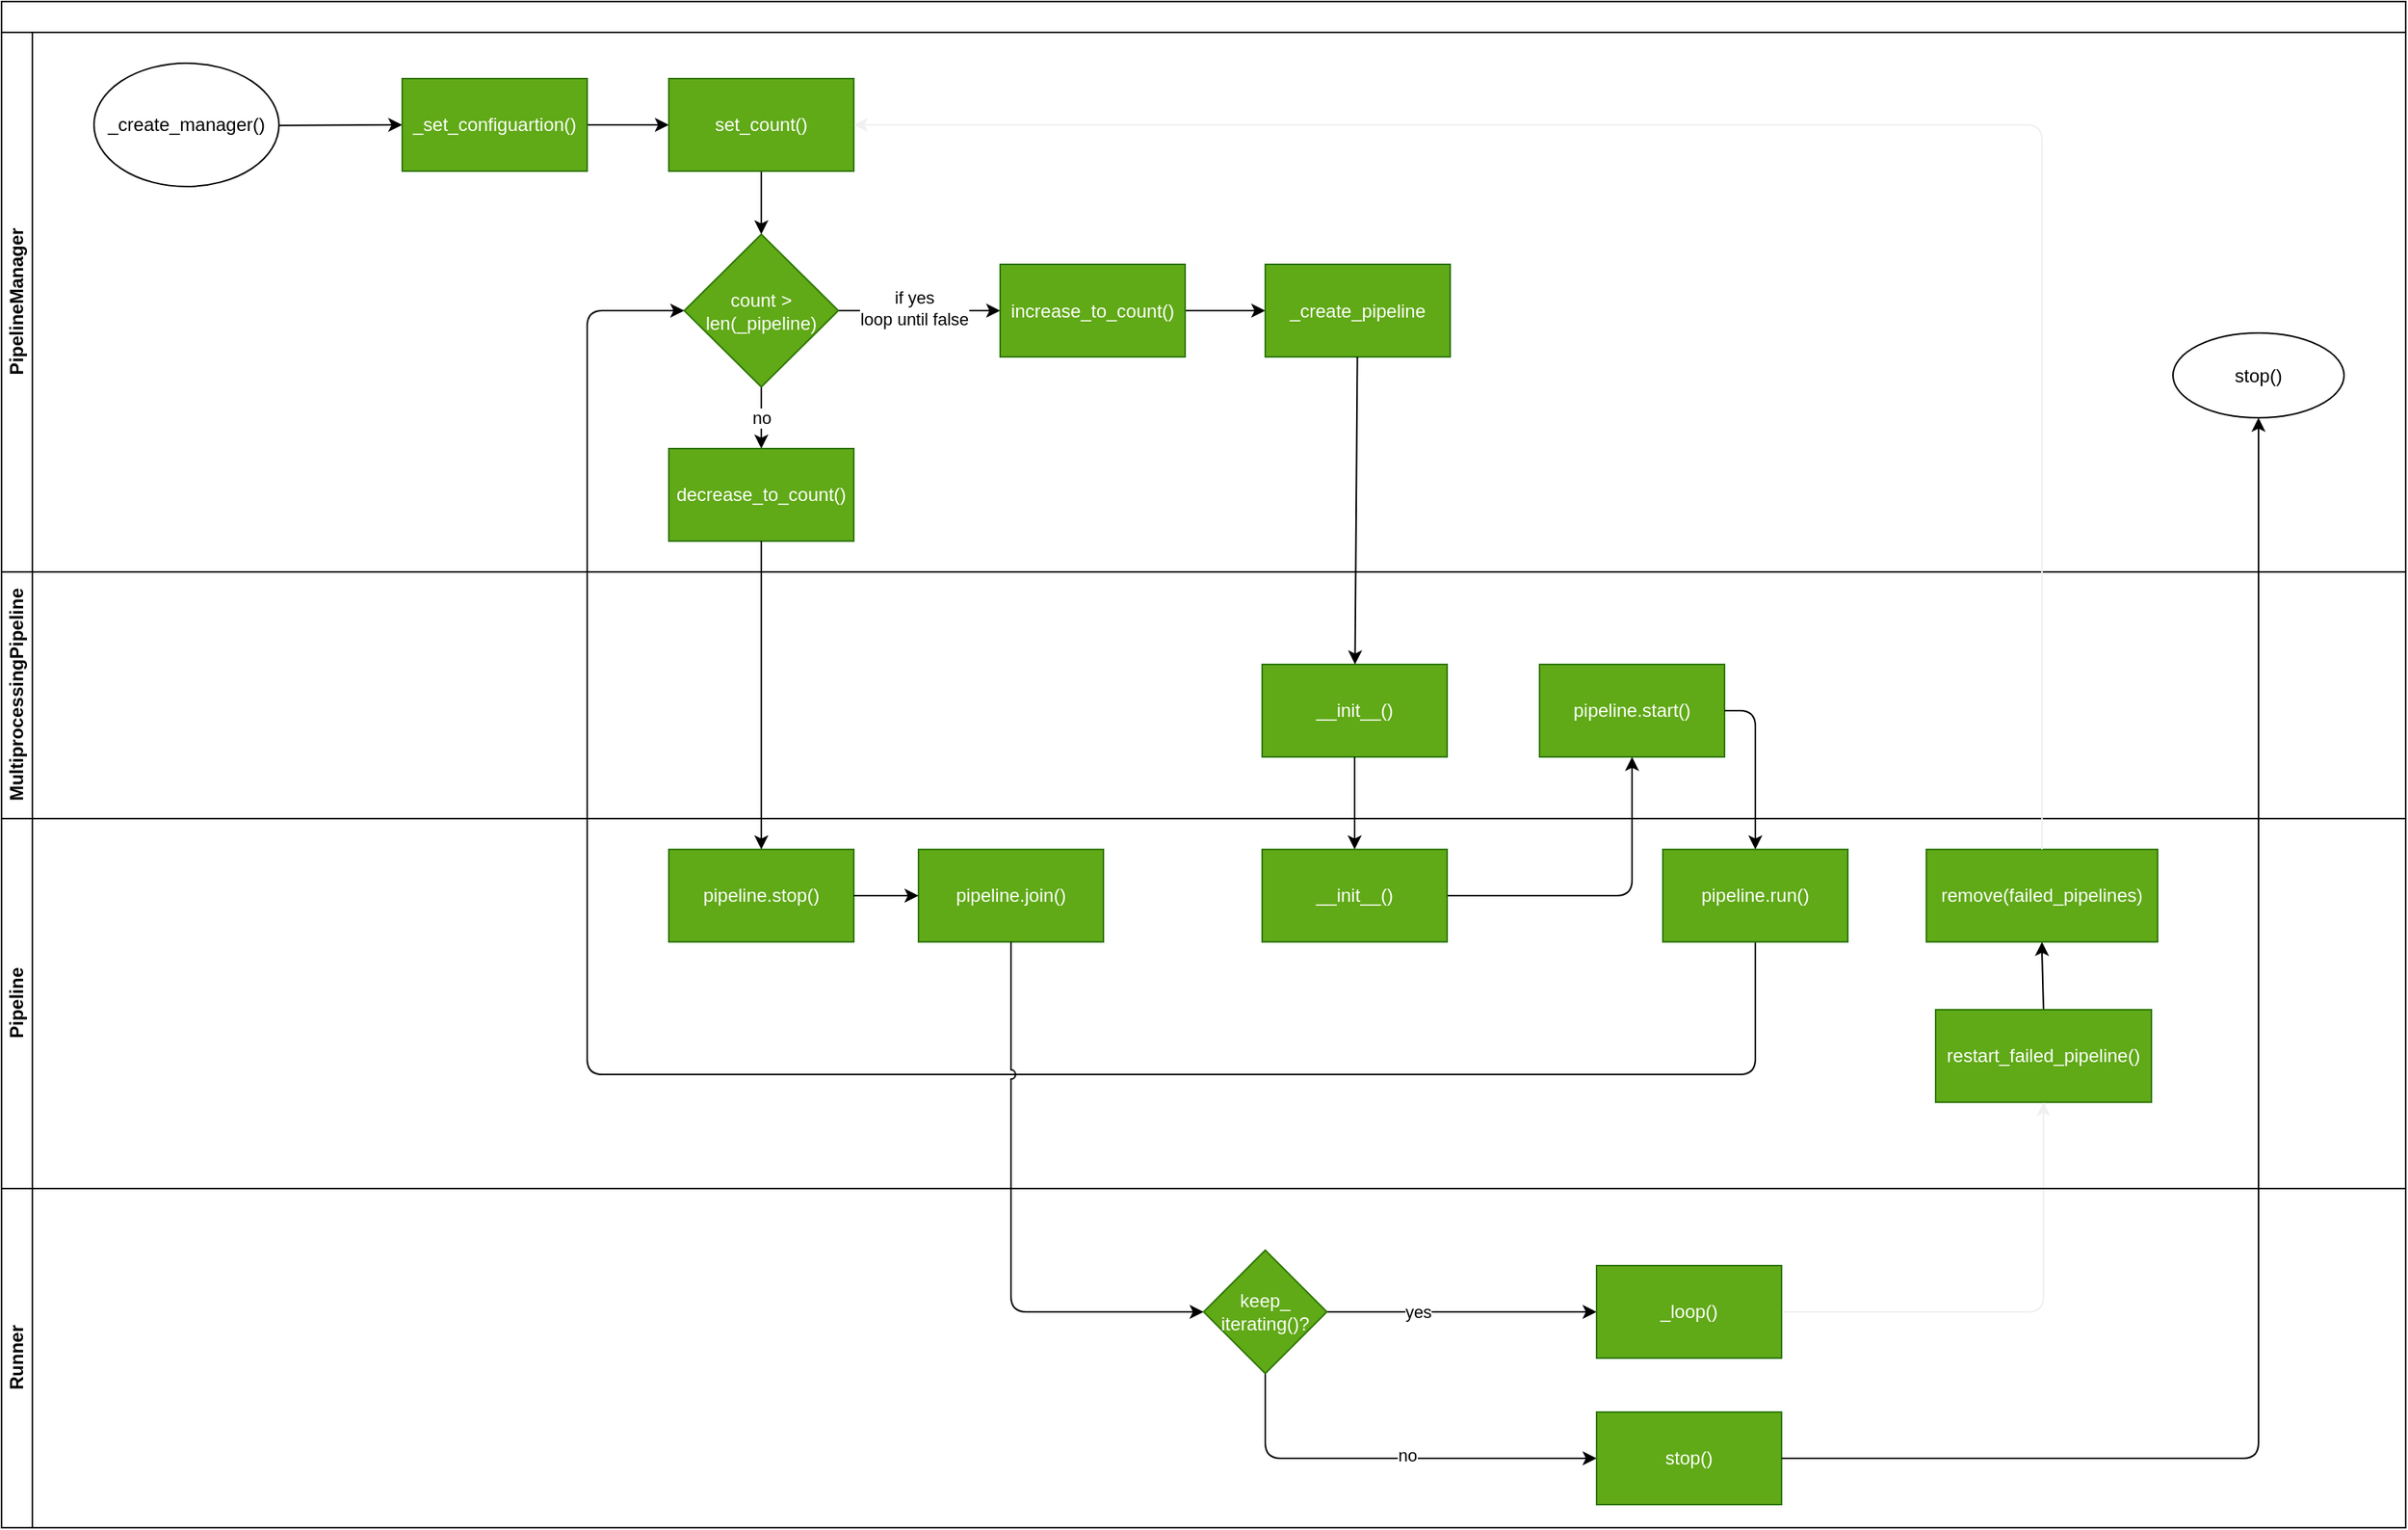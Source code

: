 <mxfile>
    <diagram id="SRfpee8Bwv2kgKTGE94v" name="Page-1">
        <mxGraphModel dx="1664" dy="1126" grid="1" gridSize="10" guides="1" tooltips="1" connect="1" arrows="1" fold="1" page="1" pageScale="1" pageWidth="850" pageHeight="1100" math="0" shadow="0">
            <root>
                <mxCell id="0"/>
                <mxCell id="1" parent="0"/>
                <mxCell id="9" value="" style="swimlane;html=1;childLayout=stackLayout;resizeParent=1;resizeParentMax=0;horizontal=1;startSize=20;horizontalStack=0;whiteSpace=wrap;" parent="1" vertex="1">
                    <mxGeometry x="11" y="15" width="1560" height="990" as="geometry"/>
                </mxCell>
                <mxCell id="10" value="PipelineManager" style="swimlane;html=1;startSize=20;horizontal=0;" parent="9" vertex="1">
                    <mxGeometry y="20" width="1560" height="350" as="geometry"/>
                </mxCell>
                <mxCell id="15" value="" style="edgeStyle=none;html=1;" parent="10" source="13" target="14" edge="1">
                    <mxGeometry relative="1" as="geometry"/>
                </mxCell>
                <mxCell id="13" value="_create_manager()" style="ellipse;whiteSpace=wrap;html=1;" parent="10" vertex="1">
                    <mxGeometry x="60" y="20" width="120" height="80" as="geometry"/>
                </mxCell>
                <mxCell id="17" value="" style="edgeStyle=none;html=1;" parent="10" source="14" target="16" edge="1">
                    <mxGeometry relative="1" as="geometry"/>
                </mxCell>
                <mxCell id="14" value="_set_configuartion()" style="whiteSpace=wrap;html=1;fillColor=#60a917;fontColor=#ffffff;strokeColor=#2D7600;" parent="10" vertex="1">
                    <mxGeometry x="260" y="30" width="120" height="60" as="geometry"/>
                </mxCell>
                <mxCell id="21" value="" style="edgeStyle=none;html=1;" parent="10" source="16" target="20" edge="1">
                    <mxGeometry relative="1" as="geometry"/>
                </mxCell>
                <mxCell id="16" value="set_count()" style="whiteSpace=wrap;html=1;fillColor=#60a917;fontColor=#ffffff;strokeColor=#2D7600;" parent="10" vertex="1">
                    <mxGeometry x="433" y="30" width="120" height="60" as="geometry"/>
                </mxCell>
                <mxCell id="23" value="no" style="edgeStyle=none;html=1;" parent="10" source="20" target="22" edge="1">
                    <mxGeometry relative="1" as="geometry"/>
                </mxCell>
                <mxCell id="29" value="" style="edgeStyle=none;html=1;" parent="10" source="20" target="28" edge="1">
                    <mxGeometry relative="1" as="geometry"/>
                </mxCell>
                <mxCell id="40" value="if yes &lt;br&gt;loop until false" style="edgeLabel;html=1;align=center;verticalAlign=middle;resizable=0;points=[];" parent="29" vertex="1" connectable="0">
                    <mxGeometry x="-0.275" y="2" relative="1" as="geometry">
                        <mxPoint x="11" as="offset"/>
                    </mxGeometry>
                </mxCell>
                <mxCell id="20" value="count &amp;gt; len(_pipeline)" style="rhombus;whiteSpace=wrap;html=1;fillColor=#60a917;fontColor=#ffffff;strokeColor=#2D7600;" parent="10" vertex="1">
                    <mxGeometry x="443" y="131" width="100" height="99" as="geometry"/>
                </mxCell>
                <mxCell id="22" value="decrease_to_count()" style="whiteSpace=wrap;html=1;fillColor=#60a917;fontColor=#ffffff;strokeColor=#2D7600;" parent="10" vertex="1">
                    <mxGeometry x="433" y="270" width="120" height="60" as="geometry"/>
                </mxCell>
                <mxCell id="31" value="" style="edgeStyle=none;html=1;" parent="10" source="28" target="30" edge="1">
                    <mxGeometry relative="1" as="geometry"/>
                </mxCell>
                <mxCell id="28" value="increase_to_count()" style="whiteSpace=wrap;html=1;fillColor=#60a917;fontColor=#ffffff;strokeColor=#2D7600;" parent="10" vertex="1">
                    <mxGeometry x="648" y="150.5" width="120" height="60" as="geometry"/>
                </mxCell>
                <mxCell id="30" value="_create_pipeline" style="whiteSpace=wrap;html=1;fillColor=#60a917;fontColor=#ffffff;strokeColor=#2D7600;" parent="10" vertex="1">
                    <mxGeometry x="820" y="150.5" width="120" height="60" as="geometry"/>
                </mxCell>
                <mxCell id="66" value="stop()" style="ellipse;whiteSpace=wrap;html=1;" vertex="1" parent="10">
                    <mxGeometry x="1409" y="195" width="111" height="55" as="geometry"/>
                </mxCell>
                <mxCell id="12" value="MultiprocessingPipeline" style="swimlane;html=1;startSize=20;horizontal=0;" parent="9" vertex="1">
                    <mxGeometry y="370" width="1560" height="160" as="geometry"/>
                </mxCell>
                <mxCell id="32" value="__init__()" style="whiteSpace=wrap;html=1;fillColor=#60a917;fontColor=#ffffff;strokeColor=#2D7600;" parent="12" vertex="1">
                    <mxGeometry x="818" y="60" width="120" height="60" as="geometry"/>
                </mxCell>
                <mxCell id="36" value="pipeline.start()" style="whiteSpace=wrap;html=1;fillColor=#60a917;fontColor=#ffffff;strokeColor=#2D7600;" parent="12" vertex="1">
                    <mxGeometry x="998" y="60" width="120" height="60" as="geometry"/>
                </mxCell>
                <mxCell id="24" style="edgeStyle=none;html=1;" parent="9" source="22" target="25" edge="1">
                    <mxGeometry relative="1" as="geometry">
                        <mxPoint x="673" y="630" as="targetPoint"/>
                    </mxGeometry>
                </mxCell>
                <mxCell id="33" value="" style="edgeStyle=none;html=1;" parent="9" source="30" target="32" edge="1">
                    <mxGeometry relative="1" as="geometry"/>
                </mxCell>
                <mxCell id="35" value="" style="edgeStyle=none;html=1;" parent="9" source="32" target="34" edge="1">
                    <mxGeometry relative="1" as="geometry"/>
                </mxCell>
                <mxCell id="37" value="" style="edgeStyle=orthogonalEdgeStyle;html=1;" parent="9" source="34" target="36" edge="1">
                    <mxGeometry relative="1" as="geometry"/>
                </mxCell>
                <mxCell id="39" value="" style="edgeStyle=orthogonalEdgeStyle;html=1;entryX=0.5;entryY=0;entryDx=0;entryDy=0;exitX=1;exitY=0.5;exitDx=0;exitDy=0;" parent="9" source="36" target="38" edge="1">
                    <mxGeometry relative="1" as="geometry">
                        <Array as="points">
                            <mxPoint x="1138" y="460"/>
                        </Array>
                    </mxGeometry>
                </mxCell>
                <mxCell id="42" style="edgeStyle=orthogonalEdgeStyle;html=1;entryX=0;entryY=0.5;entryDx=0;entryDy=0;exitX=0.5;exitY=1;exitDx=0;exitDy=0;" parent="9" source="38" target="20" edge="1">
                    <mxGeometry relative="1" as="geometry">
                        <Array as="points">
                            <mxPoint x="1138" y="696"/>
                            <mxPoint x="380" y="696"/>
                            <mxPoint x="380" y="201"/>
                        </Array>
                    </mxGeometry>
                </mxCell>
                <mxCell id="11" value="Pipeline" style="swimlane;html=1;startSize=20;horizontal=0;" parent="9" vertex="1">
                    <mxGeometry y="530" width="1560" height="240" as="geometry"/>
                </mxCell>
                <mxCell id="26" value="pipeline.join()" style="whiteSpace=wrap;html=1;rounded=0;fillColor=#60a917;fontColor=#ffffff;strokeColor=#2D7600;" parent="11" vertex="1">
                    <mxGeometry x="595" y="20" width="120" height="60" as="geometry"/>
                </mxCell>
                <mxCell id="25" value="pipeline.stop()" style="rounded=0;whiteSpace=wrap;html=1;fillColor=#60a917;fontColor=#ffffff;strokeColor=#2D7600;" parent="11" vertex="1">
                    <mxGeometry x="433" y="20" width="120" height="60" as="geometry"/>
                </mxCell>
                <mxCell id="27" value="" style="edgeStyle=none;html=1;" parent="11" source="25" target="26" edge="1">
                    <mxGeometry relative="1" as="geometry"/>
                </mxCell>
                <mxCell id="34" value="__init__()" style="whiteSpace=wrap;html=1;fillColor=#60a917;fontColor=#ffffff;strokeColor=#2D7600;" parent="11" vertex="1">
                    <mxGeometry x="818" y="20" width="120" height="60" as="geometry"/>
                </mxCell>
                <mxCell id="38" value="pipeline.run()" style="whiteSpace=wrap;html=1;fillColor=#60a917;fontColor=#ffffff;strokeColor=#2D7600;" parent="11" vertex="1">
                    <mxGeometry x="1078" y="20" width="120" height="60" as="geometry"/>
                </mxCell>
                <mxCell id="60" value="" style="edgeStyle=orthogonalEdgeStyle;jumpStyle=arc;html=1;" parent="11" source="57" target="59" edge="1">
                    <mxGeometry relative="1" as="geometry"/>
                </mxCell>
                <mxCell id="57" value="restart_failed_pipeline()" style="whiteSpace=wrap;html=1;rounded=0;fillColor=#60a917;fontColor=#ffffff;strokeColor=#2D7600;" parent="11" vertex="1">
                    <mxGeometry x="1255" y="124" width="140" height="60" as="geometry"/>
                </mxCell>
                <mxCell id="59" value="remove(failed_pipelines)" style="whiteSpace=wrap;html=1;rounded=0;fillColor=#60a917;fontColor=#ffffff;strokeColor=#2D7600;" parent="11" vertex="1">
                    <mxGeometry x="1249" y="20" width="150" height="60" as="geometry"/>
                </mxCell>
                <mxCell id="58" value="" style="edgeStyle=orthogonalEdgeStyle;jumpStyle=arc;html=1;strokeColor=#F0F0F0;" parent="9" source="55" target="57" edge="1">
                    <mxGeometry relative="1" as="geometry"/>
                </mxCell>
                <mxCell id="61" style="edgeStyle=orthogonalEdgeStyle;jumpStyle=arc;html=1;entryX=1;entryY=0.5;entryDx=0;entryDy=0;fillColor=#60a917;strokeColor=#F0F0F0;exitX=0.5;exitY=0;exitDx=0;exitDy=0;" parent="9" source="59" target="16" edge="1">
                    <mxGeometry relative="1" as="geometry">
                        <Array as="points">
                            <mxPoint x="1324" y="80"/>
                        </Array>
                    </mxGeometry>
                </mxCell>
                <mxCell id="49" style="edgeStyle=orthogonalEdgeStyle;html=1;jumpStyle=arc;entryX=0;entryY=0.5;entryDx=0;entryDy=0;exitX=0.5;exitY=1;exitDx=0;exitDy=0;" parent="9" source="26" target="53" edge="1">
                    <mxGeometry relative="1" as="geometry">
                        <mxPoint x="655.526" y="720" as="targetPoint"/>
                    </mxGeometry>
                </mxCell>
                <mxCell id="43" value="Runner" style="swimlane;html=1;startSize=20;horizontal=0;" parent="9" vertex="1">
                    <mxGeometry y="770" width="1560" height="220" as="geometry"/>
                </mxCell>
                <mxCell id="56" value="" style="edgeStyle=orthogonalEdgeStyle;jumpStyle=arc;html=1;" parent="43" source="53" target="55" edge="1">
                    <mxGeometry relative="1" as="geometry"/>
                </mxCell>
                <mxCell id="67" value="yes" style="edgeLabel;html=1;align=center;verticalAlign=middle;resizable=0;points=[];" vertex="1" connectable="0" parent="56">
                    <mxGeometry x="-0.33" relative="1" as="geometry">
                        <mxPoint as="offset"/>
                    </mxGeometry>
                </mxCell>
                <mxCell id="63" style="edgeStyle=orthogonalEdgeStyle;html=1;entryX=0;entryY=0.5;entryDx=0;entryDy=0;exitX=0.5;exitY=1;exitDx=0;exitDy=0;" edge="1" parent="43" source="53" target="62">
                    <mxGeometry relative="1" as="geometry"/>
                </mxCell>
                <mxCell id="68" value="no" style="edgeLabel;html=1;align=center;verticalAlign=middle;resizable=0;points=[];" vertex="1" connectable="0" parent="63">
                    <mxGeometry x="0.085" y="2" relative="1" as="geometry">
                        <mxPoint as="offset"/>
                    </mxGeometry>
                </mxCell>
                <mxCell id="53" value="keep_&lt;br&gt;iterating()?" style="rhombus;whiteSpace=wrap;html=1;rounded=0;fillColor=#60a917;fontColor=#ffffff;strokeColor=#2D7600;" parent="43" vertex="1">
                    <mxGeometry x="780" y="40" width="80" height="80" as="geometry"/>
                </mxCell>
                <mxCell id="55" value="_loop()" style="whiteSpace=wrap;html=1;rounded=0;fillColor=#60a917;fontColor=#ffffff;strokeColor=#2D7600;" parent="43" vertex="1">
                    <mxGeometry x="1035" y="50" width="120" height="60" as="geometry"/>
                </mxCell>
                <mxCell id="62" value="stop()" style="whiteSpace=wrap;html=1;fillColor=#60a917;strokeColor=#2D7600;fontColor=#ffffff;rounded=0;" vertex="1" parent="43">
                    <mxGeometry x="1035" y="145" width="120" height="60" as="geometry"/>
                </mxCell>
                <mxCell id="64" style="edgeStyle=orthogonalEdgeStyle;html=1;exitX=1;exitY=0.5;exitDx=0;exitDy=0;entryX=0.5;entryY=1;entryDx=0;entryDy=0;" edge="1" parent="9" source="62" target="66">
                    <mxGeometry relative="1" as="geometry">
                        <mxPoint x="1509" y="265.0" as="targetPoint"/>
                    </mxGeometry>
                </mxCell>
            </root>
        </mxGraphModel>
    </diagram>
</mxfile>